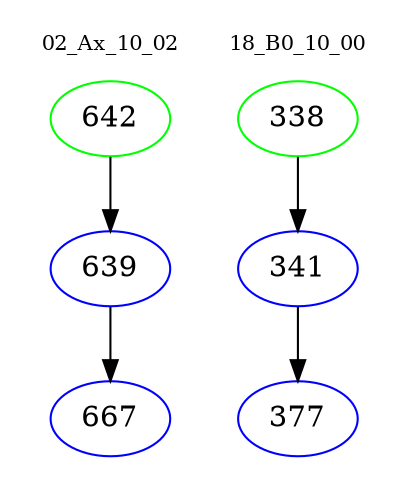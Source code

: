 digraph{
subgraph cluster_0 {
color = white
label = "02_Ax_10_02";
fontsize=10;
T0_642 [label="642", color="green"]
T0_642 -> T0_639 [color="black"]
T0_639 [label="639", color="blue"]
T0_639 -> T0_667 [color="black"]
T0_667 [label="667", color="blue"]
}
subgraph cluster_1 {
color = white
label = "18_B0_10_00";
fontsize=10;
T1_338 [label="338", color="green"]
T1_338 -> T1_341 [color="black"]
T1_341 [label="341", color="blue"]
T1_341 -> T1_377 [color="black"]
T1_377 [label="377", color="blue"]
}
}

